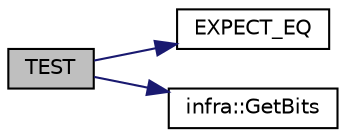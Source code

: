 digraph "TEST"
{
 // INTERACTIVE_SVG=YES
  edge [fontname="Helvetica",fontsize="10",labelfontname="Helvetica",labelfontsize="10"];
  node [fontname="Helvetica",fontsize="10",shape=record];
  rankdir="LR";
  Node27 [label="TEST",height=0.2,width=0.4,color="black", fillcolor="grey75", style="filled", fontcolor="black"];
  Node27 -> Node28 [color="midnightblue",fontsize="10",style="solid",fontname="Helvetica"];
  Node28 [label="EXPECT_EQ",height=0.2,width=0.4,color="black", fillcolor="white", style="filled",URL="$d6/def/_test_json_8cpp.html#a82745227e2f0a8edbb4ae630d88a8e86"];
  Node27 -> Node29 [color="midnightblue",fontsize="10",style="solid",fontname="Helvetica"];
  Node29 [label="infra::GetBits",height=0.2,width=0.4,color="black", fillcolor="white", style="filled",URL="$d0/de3/namespaceinfra.html#ad7882c369cdd1f4902e92ef5ed2added"];
}

